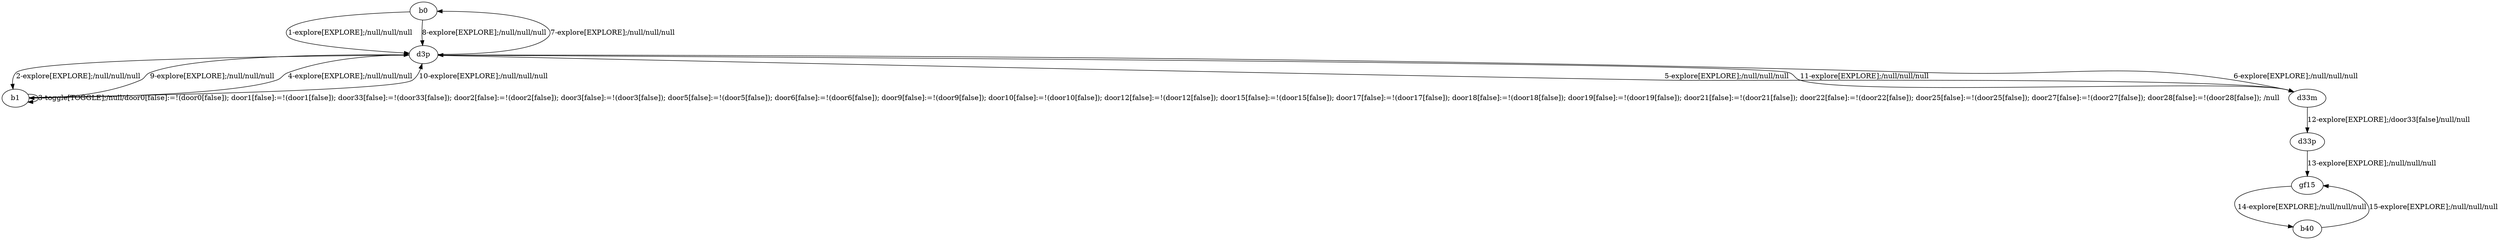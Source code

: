 # Total number of goals covered by this test: 3
# gf15 --> b40
# d33p --> gf15
# b40 --> gf15

digraph g {
"b0" -> "d3p" [label = "1-explore[EXPLORE];/null/null/null"];
"d3p" -> "b1" [label = "2-explore[EXPLORE];/null/null/null"];
"b1" -> "b1" [label = "3-toggle[TOGGLE];/null/door0[false]:=!(door0[false]); door1[false]:=!(door1[false]); door33[false]:=!(door33[false]); door2[false]:=!(door2[false]); door3[false]:=!(door3[false]); door5[false]:=!(door5[false]); door6[false]:=!(door6[false]); door9[false]:=!(door9[false]); door10[false]:=!(door10[false]); door12[false]:=!(door12[false]); door15[false]:=!(door15[false]); door17[false]:=!(door17[false]); door18[false]:=!(door18[false]); door19[false]:=!(door19[false]); door21[false]:=!(door21[false]); door22[false]:=!(door22[false]); door25[false]:=!(door25[false]); door27[false]:=!(door27[false]); door28[false]:=!(door28[false]); /null"];
"b1" -> "d3p" [label = "4-explore[EXPLORE];/null/null/null"];
"d3p" -> "d33m" [label = "5-explore[EXPLORE];/null/null/null"];
"d33m" -> "d3p" [label = "6-explore[EXPLORE];/null/null/null"];
"d3p" -> "b0" [label = "7-explore[EXPLORE];/null/null/null"];
"b0" -> "d3p" [label = "8-explore[EXPLORE];/null/null/null"];
"d3p" -> "b1" [label = "9-explore[EXPLORE];/null/null/null"];
"b1" -> "d3p" [label = "10-explore[EXPLORE];/null/null/null"];
"d3p" -> "d33m" [label = "11-explore[EXPLORE];/null/null/null"];
"d33m" -> "d33p" [label = "12-explore[EXPLORE];/door33[false]/null/null"];
"d33p" -> "gf15" [label = "13-explore[EXPLORE];/null/null/null"];
"gf15" -> "b40" [label = "14-explore[EXPLORE];/null/null/null"];
"b40" -> "gf15" [label = "15-explore[EXPLORE];/null/null/null"];
}